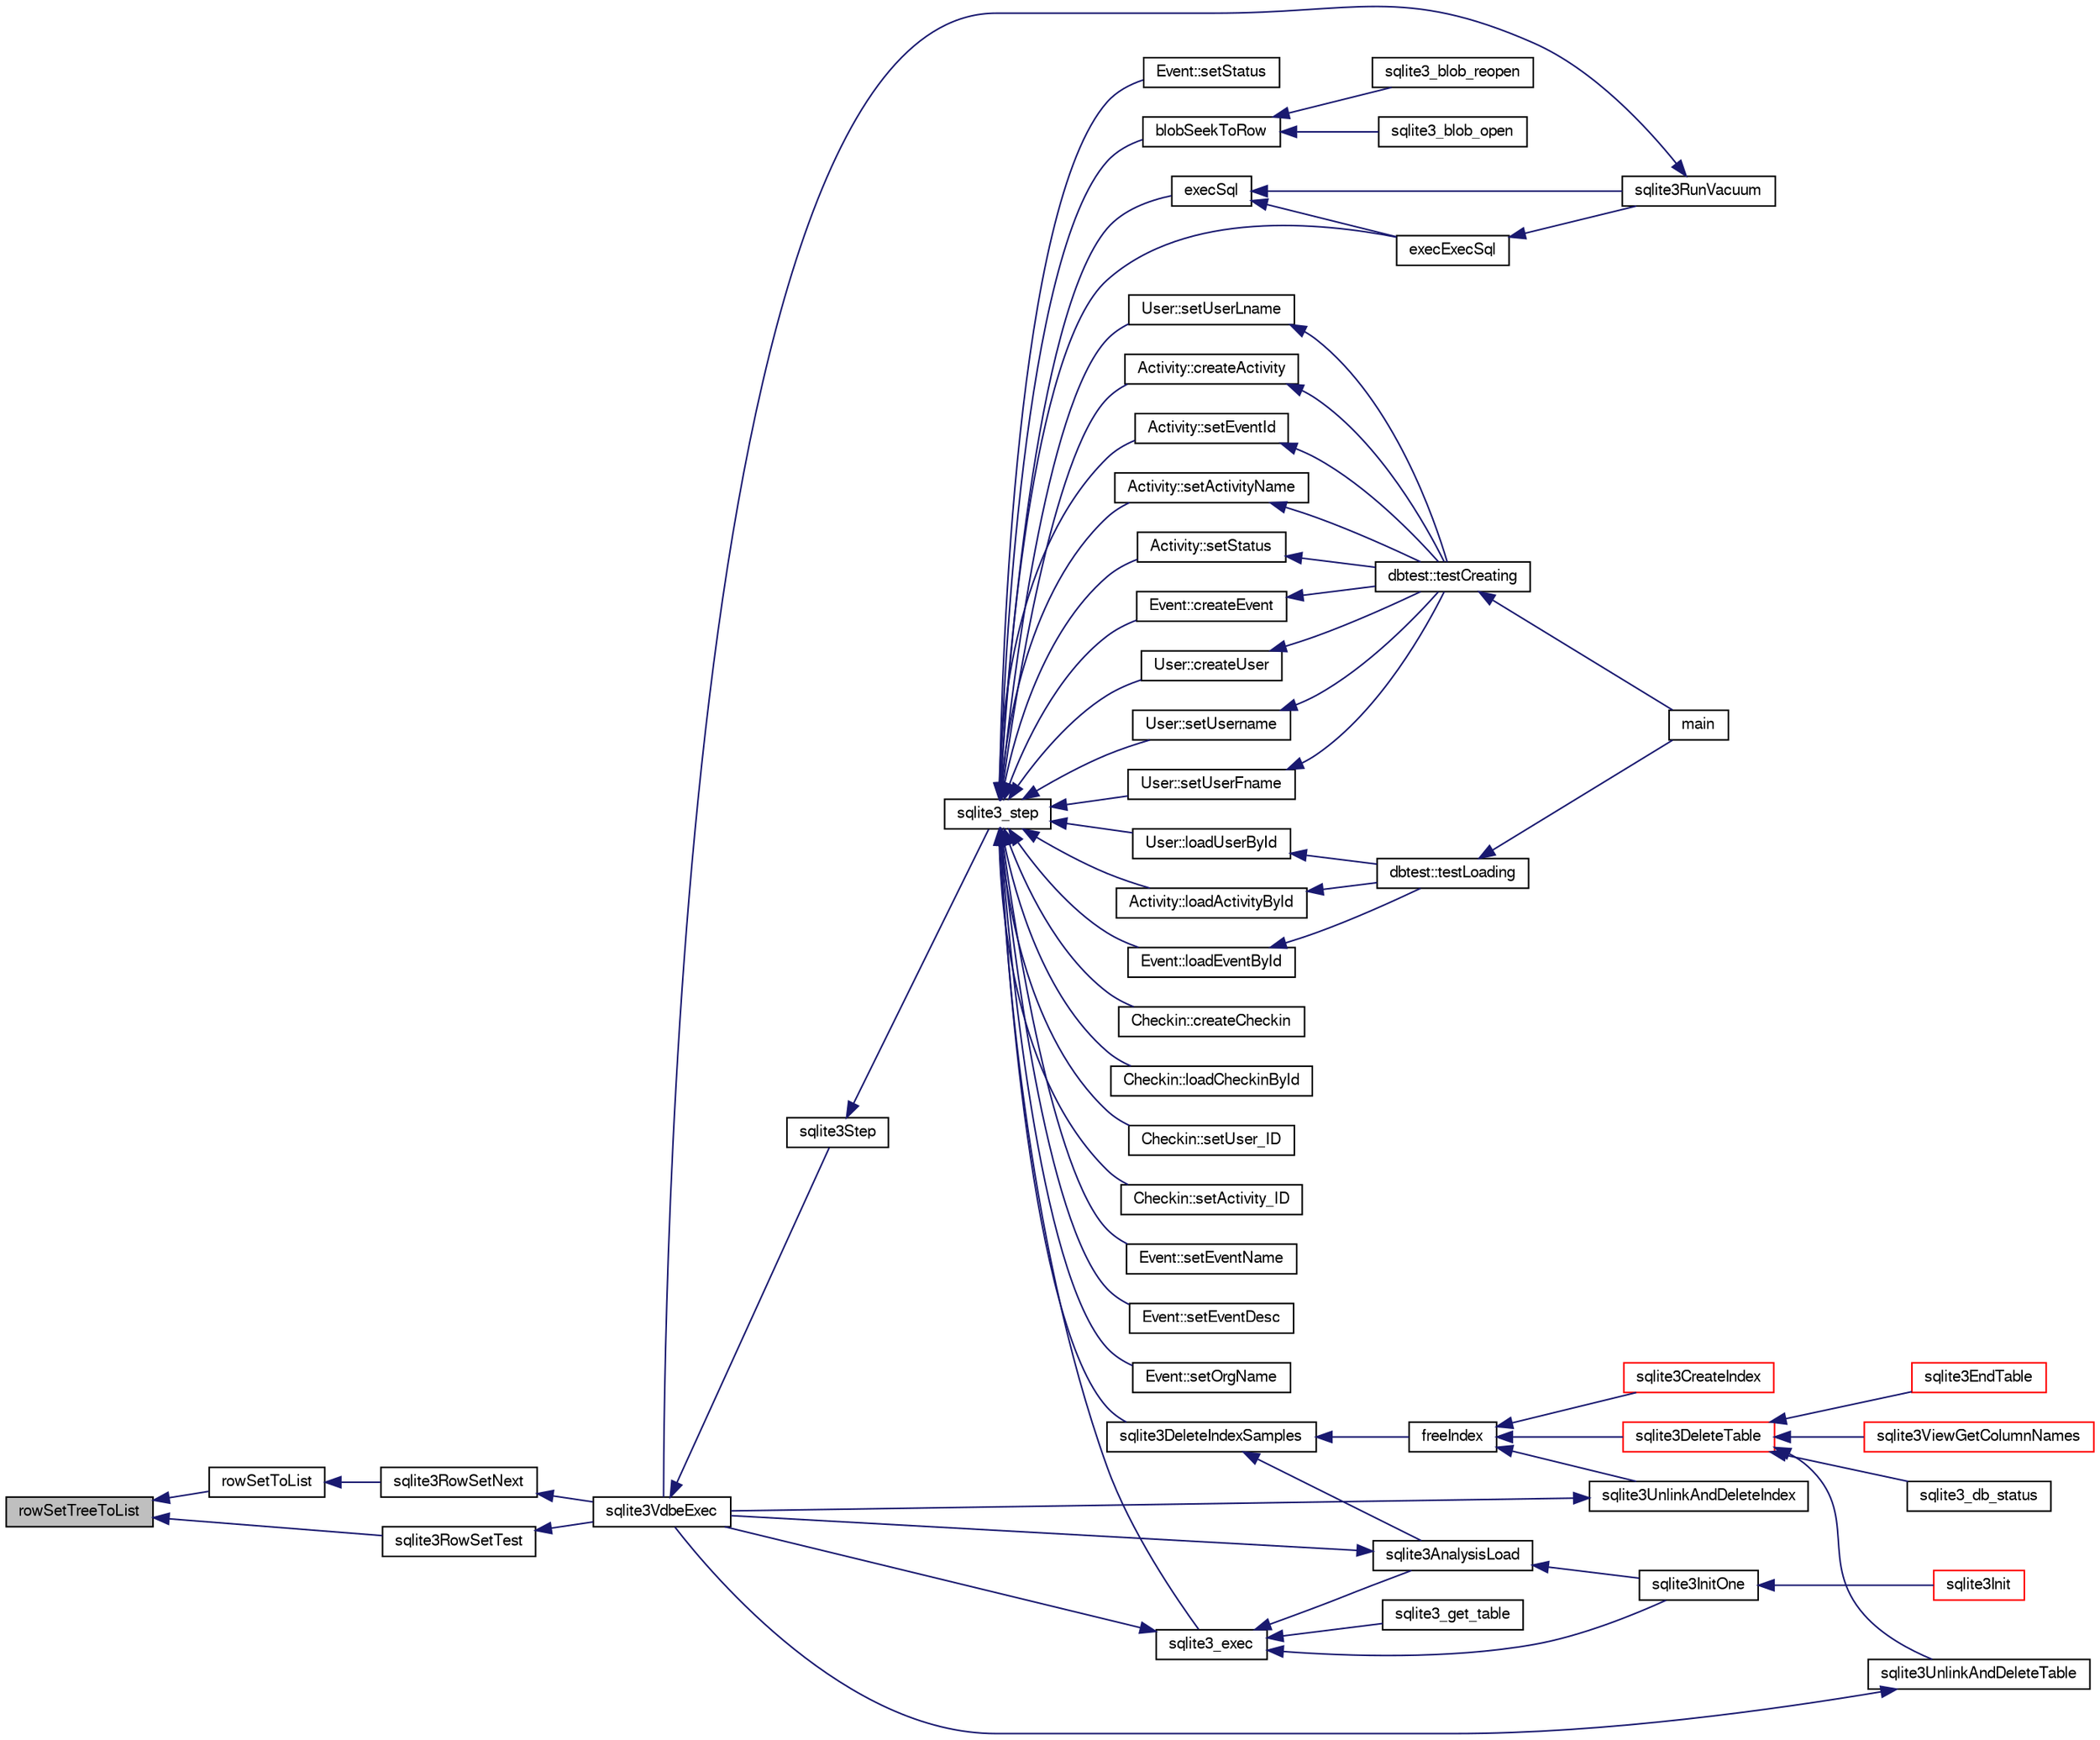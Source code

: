digraph "rowSetTreeToList"
{
  edge [fontname="FreeSans",fontsize="10",labelfontname="FreeSans",labelfontsize="10"];
  node [fontname="FreeSans",fontsize="10",shape=record];
  rankdir="LR";
  Node281923 [label="rowSetTreeToList",height=0.2,width=0.4,color="black", fillcolor="grey75", style="filled", fontcolor="black"];
  Node281923 -> Node281924 [dir="back",color="midnightblue",fontsize="10",style="solid",fontname="FreeSans"];
  Node281924 [label="rowSetToList",height=0.2,width=0.4,color="black", fillcolor="white", style="filled",URL="$sqlite3_8c.html#a0deaa1609255a6b68bea834f2804c2bd"];
  Node281924 -> Node281925 [dir="back",color="midnightblue",fontsize="10",style="solid",fontname="FreeSans"];
  Node281925 [label="sqlite3RowSetNext",height=0.2,width=0.4,color="black", fillcolor="white", style="filled",URL="$sqlite3_8c.html#a0dc3908f86c68823d9dbf73052c1eae8"];
  Node281925 -> Node281926 [dir="back",color="midnightblue",fontsize="10",style="solid",fontname="FreeSans"];
  Node281926 [label="sqlite3VdbeExec",height=0.2,width=0.4,color="black", fillcolor="white", style="filled",URL="$sqlite3_8c.html#a8ce40a614bdc56719c4d642b1e4dfb21"];
  Node281926 -> Node281927 [dir="back",color="midnightblue",fontsize="10",style="solid",fontname="FreeSans"];
  Node281927 [label="sqlite3Step",height=0.2,width=0.4,color="black", fillcolor="white", style="filled",URL="$sqlite3_8c.html#a3f2872e873e2758a4beedad1d5113554"];
  Node281927 -> Node281928 [dir="back",color="midnightblue",fontsize="10",style="solid",fontname="FreeSans"];
  Node281928 [label="sqlite3_step",height=0.2,width=0.4,color="black", fillcolor="white", style="filled",URL="$sqlite3_8h.html#ac1e491ce36b7471eb28387f7d3c74334"];
  Node281928 -> Node281929 [dir="back",color="midnightblue",fontsize="10",style="solid",fontname="FreeSans"];
  Node281929 [label="Activity::createActivity",height=0.2,width=0.4,color="black", fillcolor="white", style="filled",URL="$classActivity.html#a813cc5e52c14ab49b39014c134e3425b"];
  Node281929 -> Node281930 [dir="back",color="midnightblue",fontsize="10",style="solid",fontname="FreeSans"];
  Node281930 [label="dbtest::testCreating",height=0.2,width=0.4,color="black", fillcolor="white", style="filled",URL="$classdbtest.html#a8193e88a7df657069c8a6bd09c8243b7"];
  Node281930 -> Node281931 [dir="back",color="midnightblue",fontsize="10",style="solid",fontname="FreeSans"];
  Node281931 [label="main",height=0.2,width=0.4,color="black", fillcolor="white", style="filled",URL="$test_8cpp.html#ae66f6b31b5ad750f1fe042a706a4e3d4"];
  Node281928 -> Node281932 [dir="back",color="midnightblue",fontsize="10",style="solid",fontname="FreeSans"];
  Node281932 [label="Activity::loadActivityById",height=0.2,width=0.4,color="black", fillcolor="white", style="filled",URL="$classActivity.html#abe4ffb4f08a47212ebf9013259d9e7fd"];
  Node281932 -> Node281933 [dir="back",color="midnightblue",fontsize="10",style="solid",fontname="FreeSans"];
  Node281933 [label="dbtest::testLoading",height=0.2,width=0.4,color="black", fillcolor="white", style="filled",URL="$classdbtest.html#a6f98d82a2c8e2b9040848763504ddae1"];
  Node281933 -> Node281931 [dir="back",color="midnightblue",fontsize="10",style="solid",fontname="FreeSans"];
  Node281928 -> Node281934 [dir="back",color="midnightblue",fontsize="10",style="solid",fontname="FreeSans"];
  Node281934 [label="Activity::setEventId",height=0.2,width=0.4,color="black", fillcolor="white", style="filled",URL="$classActivity.html#adb1d0fd0d08f473e068f0a4086bfa9ca"];
  Node281934 -> Node281930 [dir="back",color="midnightblue",fontsize="10",style="solid",fontname="FreeSans"];
  Node281928 -> Node281935 [dir="back",color="midnightblue",fontsize="10",style="solid",fontname="FreeSans"];
  Node281935 [label="Activity::setActivityName",height=0.2,width=0.4,color="black", fillcolor="white", style="filled",URL="$classActivity.html#a62dc3737b33915a36086f9dd26d16a81"];
  Node281935 -> Node281930 [dir="back",color="midnightblue",fontsize="10",style="solid",fontname="FreeSans"];
  Node281928 -> Node281936 [dir="back",color="midnightblue",fontsize="10",style="solid",fontname="FreeSans"];
  Node281936 [label="Activity::setStatus",height=0.2,width=0.4,color="black", fillcolor="white", style="filled",URL="$classActivity.html#af618135a7738f4d2a7ee147a8ef912ea"];
  Node281936 -> Node281930 [dir="back",color="midnightblue",fontsize="10",style="solid",fontname="FreeSans"];
  Node281928 -> Node281937 [dir="back",color="midnightblue",fontsize="10",style="solid",fontname="FreeSans"];
  Node281937 [label="Checkin::createCheckin",height=0.2,width=0.4,color="black", fillcolor="white", style="filled",URL="$classCheckin.html#a4e40acdf7fff0e607f6de4f24f3a163c"];
  Node281928 -> Node281938 [dir="back",color="midnightblue",fontsize="10",style="solid",fontname="FreeSans"];
  Node281938 [label="Checkin::loadCheckinById",height=0.2,width=0.4,color="black", fillcolor="white", style="filled",URL="$classCheckin.html#a3461f70ea6c68475225f2a07f78a21e0"];
  Node281928 -> Node281939 [dir="back",color="midnightblue",fontsize="10",style="solid",fontname="FreeSans"];
  Node281939 [label="Checkin::setUser_ID",height=0.2,width=0.4,color="black", fillcolor="white", style="filled",URL="$classCheckin.html#a76ab640f4f912876dbebf183db5359c6"];
  Node281928 -> Node281940 [dir="back",color="midnightblue",fontsize="10",style="solid",fontname="FreeSans"];
  Node281940 [label="Checkin::setActivity_ID",height=0.2,width=0.4,color="black", fillcolor="white", style="filled",URL="$classCheckin.html#ab2ff3ec2604ec73a42af25874a00b232"];
  Node281928 -> Node281941 [dir="back",color="midnightblue",fontsize="10",style="solid",fontname="FreeSans"];
  Node281941 [label="Event::createEvent",height=0.2,width=0.4,color="black", fillcolor="white", style="filled",URL="$classEvent.html#a77adb9f4a46ffb32c2d931f0691f5903"];
  Node281941 -> Node281930 [dir="back",color="midnightblue",fontsize="10",style="solid",fontname="FreeSans"];
  Node281928 -> Node281942 [dir="back",color="midnightblue",fontsize="10",style="solid",fontname="FreeSans"];
  Node281942 [label="Event::loadEventById",height=0.2,width=0.4,color="black", fillcolor="white", style="filled",URL="$classEvent.html#afa66cea33f722dbeecb69cc98fdea055"];
  Node281942 -> Node281933 [dir="back",color="midnightblue",fontsize="10",style="solid",fontname="FreeSans"];
  Node281928 -> Node281943 [dir="back",color="midnightblue",fontsize="10",style="solid",fontname="FreeSans"];
  Node281943 [label="Event::setEventName",height=0.2,width=0.4,color="black", fillcolor="white", style="filled",URL="$classEvent.html#a10596b6ca077df05184e30d62b08729d"];
  Node281928 -> Node281944 [dir="back",color="midnightblue",fontsize="10",style="solid",fontname="FreeSans"];
  Node281944 [label="Event::setEventDesc",height=0.2,width=0.4,color="black", fillcolor="white", style="filled",URL="$classEvent.html#ae36b8377dcae792f1c5c4726024c981b"];
  Node281928 -> Node281945 [dir="back",color="midnightblue",fontsize="10",style="solid",fontname="FreeSans"];
  Node281945 [label="Event::setOrgName",height=0.2,width=0.4,color="black", fillcolor="white", style="filled",URL="$classEvent.html#a19aac0f776bd764563a54977656cf680"];
  Node281928 -> Node281946 [dir="back",color="midnightblue",fontsize="10",style="solid",fontname="FreeSans"];
  Node281946 [label="Event::setStatus",height=0.2,width=0.4,color="black", fillcolor="white", style="filled",URL="$classEvent.html#ab0a6b9285af0f4172eb841e2b80f8972"];
  Node281928 -> Node281947 [dir="back",color="midnightblue",fontsize="10",style="solid",fontname="FreeSans"];
  Node281947 [label="blobSeekToRow",height=0.2,width=0.4,color="black", fillcolor="white", style="filled",URL="$sqlite3_8c.html#afff57e13332b98c8a44a7cebe38962ab"];
  Node281947 -> Node281948 [dir="back",color="midnightblue",fontsize="10",style="solid",fontname="FreeSans"];
  Node281948 [label="sqlite3_blob_open",height=0.2,width=0.4,color="black", fillcolor="white", style="filled",URL="$sqlite3_8h.html#adb8ad839a5bdd62a43785132bc7dd518"];
  Node281947 -> Node281949 [dir="back",color="midnightblue",fontsize="10",style="solid",fontname="FreeSans"];
  Node281949 [label="sqlite3_blob_reopen",height=0.2,width=0.4,color="black", fillcolor="white", style="filled",URL="$sqlite3_8h.html#abc77c24fdc0150138490359a94360f7e"];
  Node281928 -> Node281950 [dir="back",color="midnightblue",fontsize="10",style="solid",fontname="FreeSans"];
  Node281950 [label="sqlite3DeleteIndexSamples",height=0.2,width=0.4,color="black", fillcolor="white", style="filled",URL="$sqlite3_8c.html#aaeda0302fbf61397ec009f65bed047ef"];
  Node281950 -> Node281951 [dir="back",color="midnightblue",fontsize="10",style="solid",fontname="FreeSans"];
  Node281951 [label="sqlite3AnalysisLoad",height=0.2,width=0.4,color="black", fillcolor="white", style="filled",URL="$sqlite3_8c.html#a48a2301c27e1d3d68708b9b8761b5a01"];
  Node281951 -> Node281926 [dir="back",color="midnightblue",fontsize="10",style="solid",fontname="FreeSans"];
  Node281951 -> Node281952 [dir="back",color="midnightblue",fontsize="10",style="solid",fontname="FreeSans"];
  Node281952 [label="sqlite3InitOne",height=0.2,width=0.4,color="black", fillcolor="white", style="filled",URL="$sqlite3_8c.html#ac4318b25df65269906b0379251fe9b85"];
  Node281952 -> Node281953 [dir="back",color="midnightblue",fontsize="10",style="solid",fontname="FreeSans"];
  Node281953 [label="sqlite3Init",height=0.2,width=0.4,color="red", fillcolor="white", style="filled",URL="$sqlite3_8c.html#aed74e3dc765631a833f522f425ff5a48"];
  Node281950 -> Node282053 [dir="back",color="midnightblue",fontsize="10",style="solid",fontname="FreeSans"];
  Node282053 [label="freeIndex",height=0.2,width=0.4,color="black", fillcolor="white", style="filled",URL="$sqlite3_8c.html#a00907c99c18d5bcb9d0b38c077146c31"];
  Node282053 -> Node282054 [dir="back",color="midnightblue",fontsize="10",style="solid",fontname="FreeSans"];
  Node282054 [label="sqlite3UnlinkAndDeleteIndex",height=0.2,width=0.4,color="black", fillcolor="white", style="filled",URL="$sqlite3_8c.html#a889f2dcb438c56db37a6d61e9f25e244"];
  Node282054 -> Node281926 [dir="back",color="midnightblue",fontsize="10",style="solid",fontname="FreeSans"];
  Node282053 -> Node282055 [dir="back",color="midnightblue",fontsize="10",style="solid",fontname="FreeSans"];
  Node282055 [label="sqlite3DeleteTable",height=0.2,width=0.4,color="red", fillcolor="white", style="filled",URL="$sqlite3_8c.html#a7fd3d507375a381a3807f92735318973"];
  Node282055 -> Node282056 [dir="back",color="midnightblue",fontsize="10",style="solid",fontname="FreeSans"];
  Node282056 [label="sqlite3_db_status",height=0.2,width=0.4,color="black", fillcolor="white", style="filled",URL="$sqlite3_8h.html#ab64e8333313ee2e44116842711818940"];
  Node282055 -> Node282057 [dir="back",color="midnightblue",fontsize="10",style="solid",fontname="FreeSans"];
  Node282057 [label="sqlite3UnlinkAndDeleteTable",height=0.2,width=0.4,color="black", fillcolor="white", style="filled",URL="$sqlite3_8c.html#a9733677716a49de464f86fff164e9a1b"];
  Node282057 -> Node281926 [dir="back",color="midnightblue",fontsize="10",style="solid",fontname="FreeSans"];
  Node282055 -> Node281968 [dir="back",color="midnightblue",fontsize="10",style="solid",fontname="FreeSans"];
  Node281968 [label="sqlite3EndTable",height=0.2,width=0.4,color="red", fillcolor="white", style="filled",URL="$sqlite3_8c.html#a7b5f2c66c0f0b6f819d970ca389768b0"];
  Node282055 -> Node282003 [dir="back",color="midnightblue",fontsize="10",style="solid",fontname="FreeSans"];
  Node282003 [label="sqlite3ViewGetColumnNames",height=0.2,width=0.4,color="red", fillcolor="white", style="filled",URL="$sqlite3_8c.html#aebc7cd8d9e2bd174ae0a60363d3f6ce8"];
  Node282053 -> Node281965 [dir="back",color="midnightblue",fontsize="10",style="solid",fontname="FreeSans"];
  Node281965 [label="sqlite3CreateIndex",height=0.2,width=0.4,color="red", fillcolor="white", style="filled",URL="$sqlite3_8c.html#a8dbe5e590ab6c58a8c45f34f7c81e825"];
  Node281928 -> Node282119 [dir="back",color="midnightblue",fontsize="10",style="solid",fontname="FreeSans"];
  Node282119 [label="sqlite3_exec",height=0.2,width=0.4,color="black", fillcolor="white", style="filled",URL="$sqlite3_8h.html#a97487ec8150e0bcc8fa392ab8f0e24db"];
  Node282119 -> Node281926 [dir="back",color="midnightblue",fontsize="10",style="solid",fontname="FreeSans"];
  Node282119 -> Node281951 [dir="back",color="midnightblue",fontsize="10",style="solid",fontname="FreeSans"];
  Node282119 -> Node281952 [dir="back",color="midnightblue",fontsize="10",style="solid",fontname="FreeSans"];
  Node282119 -> Node282120 [dir="back",color="midnightblue",fontsize="10",style="solid",fontname="FreeSans"];
  Node282120 [label="sqlite3_get_table",height=0.2,width=0.4,color="black", fillcolor="white", style="filled",URL="$sqlite3_8h.html#a5effeac4e12df57beaa35c5be1f61579"];
  Node281928 -> Node282110 [dir="back",color="midnightblue",fontsize="10",style="solid",fontname="FreeSans"];
  Node282110 [label="execSql",height=0.2,width=0.4,color="black", fillcolor="white", style="filled",URL="$sqlite3_8c.html#a7d16651b98a110662f4c265eff0246cb"];
  Node282110 -> Node282111 [dir="back",color="midnightblue",fontsize="10",style="solid",fontname="FreeSans"];
  Node282111 [label="execExecSql",height=0.2,width=0.4,color="black", fillcolor="white", style="filled",URL="$sqlite3_8c.html#ac1be09a6c047f21133d16378d301e0d4"];
  Node282111 -> Node282112 [dir="back",color="midnightblue",fontsize="10",style="solid",fontname="FreeSans"];
  Node282112 [label="sqlite3RunVacuum",height=0.2,width=0.4,color="black", fillcolor="white", style="filled",URL="$sqlite3_8c.html#a5e83ddc7b3e7e8e79ad5d1fc92de1d2f"];
  Node282112 -> Node281926 [dir="back",color="midnightblue",fontsize="10",style="solid",fontname="FreeSans"];
  Node282110 -> Node282112 [dir="back",color="midnightblue",fontsize="10",style="solid",fontname="FreeSans"];
  Node281928 -> Node282111 [dir="back",color="midnightblue",fontsize="10",style="solid",fontname="FreeSans"];
  Node281928 -> Node282113 [dir="back",color="midnightblue",fontsize="10",style="solid",fontname="FreeSans"];
  Node282113 [label="User::createUser",height=0.2,width=0.4,color="black", fillcolor="white", style="filled",URL="$classUser.html#a22ed673939e8cc0a136130b809bba513"];
  Node282113 -> Node281930 [dir="back",color="midnightblue",fontsize="10",style="solid",fontname="FreeSans"];
  Node281928 -> Node282114 [dir="back",color="midnightblue",fontsize="10",style="solid",fontname="FreeSans"];
  Node282114 [label="User::loadUserById",height=0.2,width=0.4,color="black", fillcolor="white", style="filled",URL="$classUser.html#a863377665b7fb83c5547dcf9727f5092"];
  Node282114 -> Node281933 [dir="back",color="midnightblue",fontsize="10",style="solid",fontname="FreeSans"];
  Node281928 -> Node282115 [dir="back",color="midnightblue",fontsize="10",style="solid",fontname="FreeSans"];
  Node282115 [label="User::setUsername",height=0.2,width=0.4,color="black", fillcolor="white", style="filled",URL="$classUser.html#aa0497022a136cb78de785b0a39ae60b1"];
  Node282115 -> Node281930 [dir="back",color="midnightblue",fontsize="10",style="solid",fontname="FreeSans"];
  Node281928 -> Node282116 [dir="back",color="midnightblue",fontsize="10",style="solid",fontname="FreeSans"];
  Node282116 [label="User::setUserFname",height=0.2,width=0.4,color="black", fillcolor="white", style="filled",URL="$classUser.html#a72657eb55cd0ca437b4841a43f19912f"];
  Node282116 -> Node281930 [dir="back",color="midnightblue",fontsize="10",style="solid",fontname="FreeSans"];
  Node281928 -> Node282117 [dir="back",color="midnightblue",fontsize="10",style="solid",fontname="FreeSans"];
  Node282117 [label="User::setUserLname",height=0.2,width=0.4,color="black", fillcolor="white", style="filled",URL="$classUser.html#aa25973387e5afe1aa6f60dd6545e33b5"];
  Node282117 -> Node281930 [dir="back",color="midnightblue",fontsize="10",style="solid",fontname="FreeSans"];
  Node281923 -> Node282187 [dir="back",color="midnightblue",fontsize="10",style="solid",fontname="FreeSans"];
  Node282187 [label="sqlite3RowSetTest",height=0.2,width=0.4,color="black", fillcolor="white", style="filled",URL="$sqlite3_8c.html#a58d36b0ec7f9e8b1aba79f7e91122c50"];
  Node282187 -> Node281926 [dir="back",color="midnightblue",fontsize="10",style="solid",fontname="FreeSans"];
}
